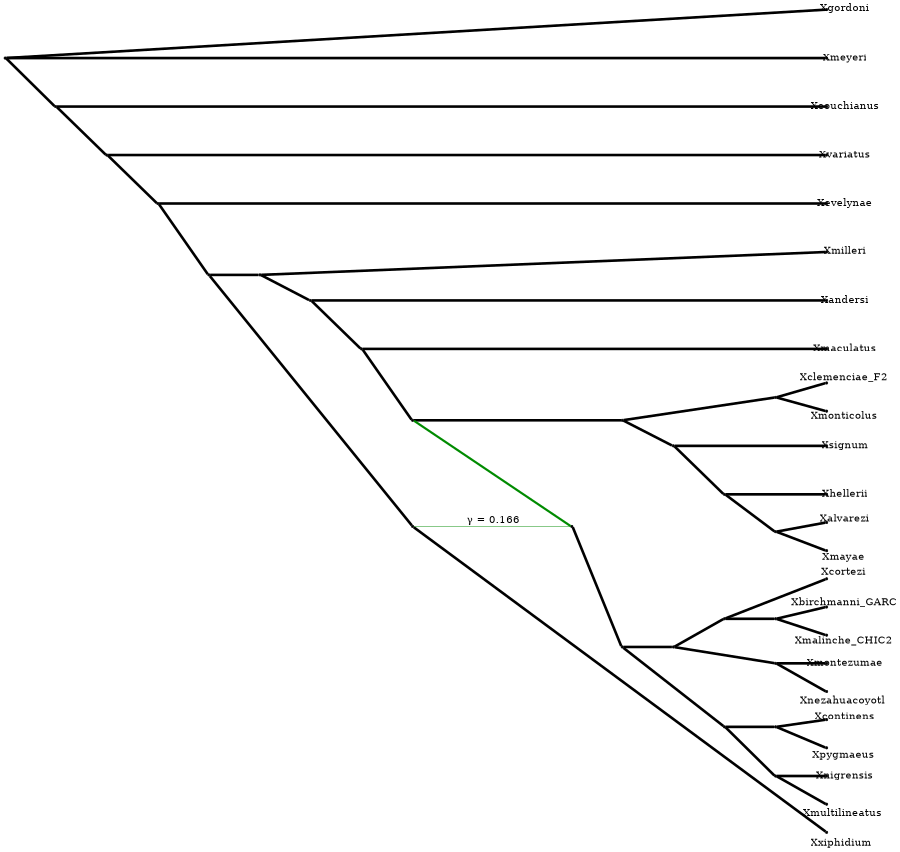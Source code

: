Graph Phylogeny { 
     rankdir=LR; 
    labelloc=b 
    ratio="fill"; 
    size="6 ,8 !"; 
    nodesep=0.5; 
    splines=line; 
    edge [fontsize=16.0]; 
    node [shape = point] 
    rank=max -1 
  subgraph    { 1 , 2 , 3 , 4 , 5 , 6 , 7 , 8 , 9 , 10 , 11 , 12 , 13 , 14 , 15 , 16 , 17 , 18 , 19 , 20 , 21 , 22 , 24 , 25 } 
    1 [label=1] [shape = point] 
    2 [label=2] [shape = point] 
    3 [label=3] [shape = point] 
    4 [label=4] [shape = point] 
    5 [label=5] [shape = point] 
    6 [label=6] [shape = point] 
    7 [label=7] [shape = point] 
    8 [label=8] [shape = point] 
    9 [label=9] [shape = point] 
    10 [label=10] [shape = point] 
    11 [label=11] [shape = point] 
    12 [label=12] [shape = point] 
    13 [label=13] [shape = point] 
    14 [label=14] [shape = point] 
    15 [label=15] [shape = point] 
    16 [label=16] [shape = point] 
    17 [label=17] [shape = point] 
    18 [label=18] [shape = point] 
    19 [label=19] [shape = point] 
    20 [label=20] [shape = point] 
    21 [label=21] [shape = point] 
    22 [label=22] [shape = point] 
    24 [label=24] [shape = point] 
    25 [label=25] [shape = point] 
 
     -1 -- 1
                                  [headlabel=Xgordoni]
                                  [labeldistance=3.0]
                                  [labelangle=180.0]
                                  [penwidth=4]; 
     -1 -- 2
                                  [headlabel=Xmeyeri]
                                  [labeldistance=3.0]
                                  [labelangle=180.0]
                                  [penwidth=4]; 
     -1 -- -2
                                  [penwidth=4]; 
     -2 -- 3
                                  [headlabel=Xcouchianus]
                                  [labeldistance=3.0]
                                  [labelangle=180.0]
                                  [penwidth=4]; 
     -2 -- -3
                                  [penwidth=4]; 
     -3 -- 4
                                  [headlabel=Xvariatus]
                                  [labeldistance=3.0]
                                  [labelangle=180.0]
                                  [penwidth=4]; 
     -3 -- -4
                                  [penwidth=4]; 
     -4 -- 5
                                  [headlabel=Xevelynae]
                                  [labeldistance=3.0]
                                  [labelangle=180.0]
                                  [penwidth=4]; 
     -4 -- -5
                                  [penwidth=4]; 
     -5 -- -6
                                  [penwidth=4]; 
     -6 -- -7
                                  [penwidth=4]; 
     -7 -- 6
                                  [headlabel=Xandersi]
                                  [labeldistance=3.0]
                                  [labelangle=180.0]
                                  [penwidth=4]; 
     -7 -- -8
                                  [penwidth=4]; 
     -8 -- 7
                                  [headlabel=Xmaculatus]
                                  [labeldistance=3.0]
                                  [labelangle=180.0]
                                  [penwidth=4]; 
     -8 -- -9
                                  [penwidth=4]; 
     -9 -- -10
                                  [penwidth=4]; 
     -10 -- -11
                                  [penwidth=4]; 
     -11 -- 8
                                  [headlabel=Xclemenciae_F2]
                                  [labeldistance=3.0]
                                  [labelangle=180.0]
                                  [penwidth=4]; 
     -11 -- 9
                                  [headlabel=Xmonticolus]
                                  [labeldistance=3.0]
                                  [labelangle=180.0]
                                  [penwidth=4]; 
     -10 -- -12
                                  [penwidth=4]; 
     -12 -- -13
                                  [penwidth=4]; 
     -13 -- 10
                                  [headlabel=Xhellerii]
                                  [labeldistance=3.0]
                                  [labelangle=180.0]
                                  [penwidth=4]; 
     -13 -- -14
                                  [penwidth=4]; 
     -14 -- 11
                                  [headlabel=Xalvarezi]
                                  [labeldistance=3.0]
                                  [labelangle=180.0]
                                  [penwidth=4]; 
     -14 -- 12
                                  [headlabel=Xmayae]
                                  [labeldistance=3.0]
                                  [labelangle=180.0]
                                  [penwidth=4]; 
     -12 -- 13
                                  [headlabel=Xsignum]
                                  [labeldistance=3.0]
                                  [labelangle=180.0]
                                  [penwidth=4]; 
   -9 -- 23
                                  [color=green4]
                                  [penwidth=3.336]; 
     23 -- -16
                                  [penwidth=4]; 
     -16 -- -17
                                  [penwidth=4]; 
     -17 -- -18
                                  [penwidth=4]; 
     -18 -- -19
                                  [penwidth=4]; 
     -19 -- 14
                                  [headlabel=Xbirchmanni_GARC]
                                  [labeldistance=3.0]
                                  [labelangle=180.0]
                                  [penwidth=4]; 
     -19 -- 15
                                  [headlabel=Xmalinche_CHIC2]
                                  [labeldistance=3.0]
                                  [labelangle=180.0]
                                  [penwidth=4]; 
     -18 -- 16
                                  [headlabel=Xcortezi]
                                  [labeldistance=3.0]
                                  [labelangle=180.0]
                                  [penwidth=4]; 
     -17 -- -20
                                  [penwidth=4]; 
     -20 -- 17
                                  [headlabel=Xmontezumae]
                                  [labeldistance=3.0]
                                  [labelangle=180.0]
                                  [penwidth=4]; 
     -20 -- 18
                                  [headlabel=Xnezahuacoyotl]
                                  [labeldistance=3.0]
                                  [labelangle=180.0]
                                  [penwidth=4]; 
     -16 -- -21
                                  [penwidth=4]; 
     -21 -- -22
                                  [penwidth=4]; 
     -22 -- 19
                                  [headlabel=Xcontinens]
                                  [labeldistance=3.0]
                                  [labelangle=180.0]
                                  [penwidth=4]; 
     -22 -- 20
                                  [headlabel=Xpygmaeus]
                                  [labeldistance=3.0]
                                  [labelangle=180.0]
                                  [penwidth=4]; 
     -21 -- -23
                                  [penwidth=4]; 
     -23 -- 21
                                  [headlabel=Xnigrensis]
                                  [labeldistance=3.0]
                                  [labelangle=180.0]
                                  [penwidth=4]; 
     -23 -- 22
                                  [headlabel=Xmultilineatus]
                                  [labeldistance=3.0]
                                  [labelangle=180.0]
                                  [penwidth=4]; 
     -6 -- 24
                                  [headlabel=Xmilleri]
                                  [labeldistance=3.0]
                                  [labelangle=180.0]
                                  [penwidth=4]; 
     -5 -- -24
                                  [penwidth=4]; 
     -24 -- 25
                                  [headlabel=Xxiphidium]
                                  [labeldistance=3.0]
                                  [labelangle=180.0]
                                  [penwidth=4]; 
   -24 -- 23
                                  [color=green4]
                                  [penwidth=0.664]
                                  [label=" &gamma; = 0.166"]
                                  [labeldistance = 3.5]
                                  [labelangle=45.0]; 
}